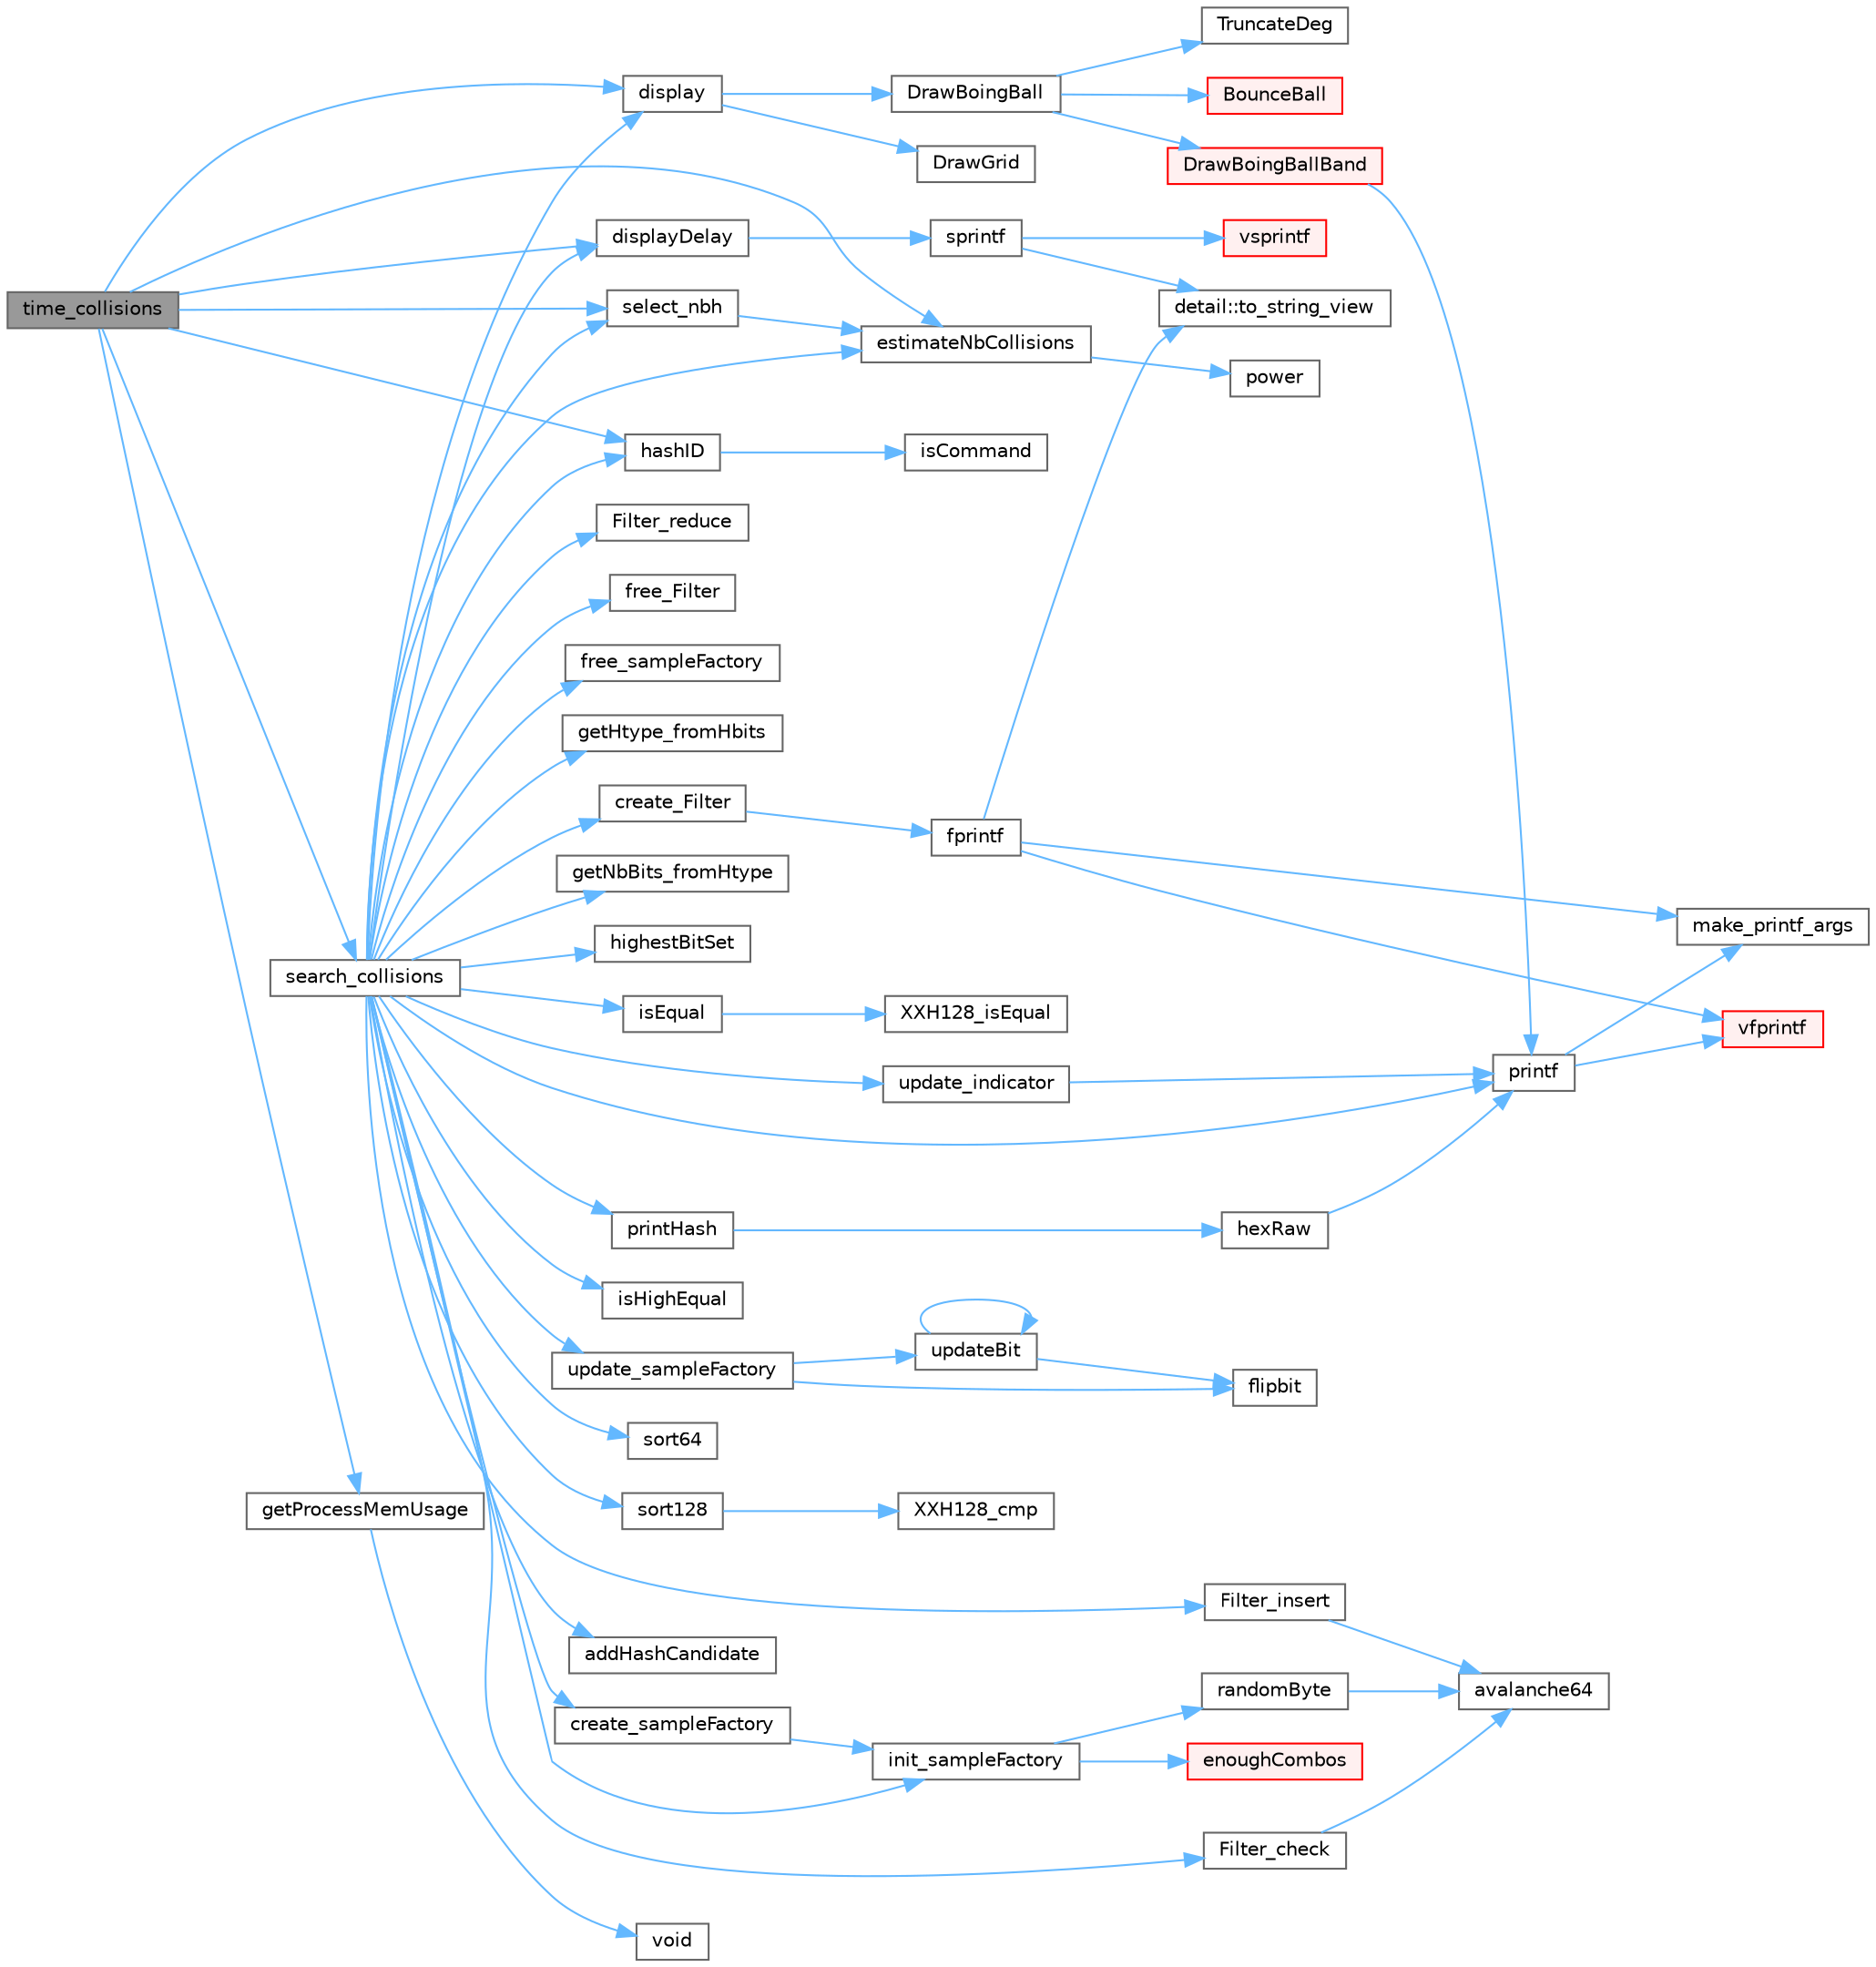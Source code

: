 digraph "time_collisions"
{
 // LATEX_PDF_SIZE
  bgcolor="transparent";
  edge [fontname=Helvetica,fontsize=10,labelfontname=Helvetica,labelfontsize=10];
  node [fontname=Helvetica,fontsize=10,shape=box,height=0.2,width=0.4];
  rankdir="LR";
  Node1 [id="Node000001",label="time_collisions",height=0.2,width=0.4,color="gray40", fillcolor="grey60", style="filled", fontcolor="black",tooltip=" "];
  Node1 -> Node2 [id="edge67_Node000001_Node000002",color="steelblue1",style="solid",tooltip=" "];
  Node2 [id="Node000002",label="display",height=0.2,width=0.4,color="grey40", fillcolor="white", style="filled",URL="$boing_8c.html#a4ea013001a5fb47853d0fab8f8de35cd",tooltip=" "];
  Node2 -> Node3 [id="edge68_Node000002_Node000003",color="steelblue1",style="solid",tooltip=" "];
  Node3 [id="Node000003",label="DrawBoingBall",height=0.2,width=0.4,color="grey40", fillcolor="white", style="filled",URL="$boing_8c.html#aaf4ab2b37a65ad090f79313713f18731",tooltip=" "];
  Node3 -> Node4 [id="edge69_Node000003_Node000004",color="steelblue1",style="solid",tooltip=" "];
  Node4 [id="Node000004",label="BounceBall",height=0.2,width=0.4,color="red", fillcolor="#FFF0F0", style="filled",URL="$boing_8c.html#a5a5cbb3e7786a248a2dcf02777a98df5",tooltip=" "];
  Node3 -> Node7 [id="edge70_Node000003_Node000007",color="steelblue1",style="solid",tooltip=" "];
  Node7 [id="Node000007",label="DrawBoingBallBand",height=0.2,width=0.4,color="red", fillcolor="#FFF0F0", style="filled",URL="$boing_8c.html#ad80d1d92135216bb8c1242fcce45545c",tooltip=" "];
  Node7 -> Node10 [id="edge71_Node000007_Node000010",color="steelblue1",style="solid",tooltip=" "];
  Node10 [id="Node000010",label="printf",height=0.2,width=0.4,color="grey40", fillcolor="white", style="filled",URL="$printf_8h.html#aee3ed3a831f25f07e7be3919fff2203a",tooltip=" "];
  Node10 -> Node11 [id="edge72_Node000010_Node000011",color="steelblue1",style="solid",tooltip=" "];
  Node11 [id="Node000011",label="make_printf_args",height=0.2,width=0.4,color="grey40", fillcolor="white", style="filled",URL="$printf_8h.html#a27dcc0efcda04388971dbea3c875f122",tooltip=" "];
  Node10 -> Node12 [id="edge73_Node000010_Node000012",color="steelblue1",style="solid",tooltip=" "];
  Node12 [id="Node000012",label="vfprintf",height=0.2,width=0.4,color="red", fillcolor="#FFF0F0", style="filled",URL="$printf_8h.html#abb30aad964fc771fb52cf3ad88649df2",tooltip=" "];
  Node3 -> Node42 [id="edge74_Node000003_Node000042",color="steelblue1",style="solid",tooltip=" "];
  Node42 [id="Node000042",label="TruncateDeg",height=0.2,width=0.4,color="grey40", fillcolor="white", style="filled",URL="$boing_8c.html#a080dc55aae439523561bda8b86575b7f",tooltip=" "];
  Node2 -> Node43 [id="edge75_Node000002_Node000043",color="steelblue1",style="solid",tooltip=" "];
  Node43 [id="Node000043",label="DrawGrid",height=0.2,width=0.4,color="grey40", fillcolor="white", style="filled",URL="$boing_8c.html#a8e38342e6a8bfcbc67503d2c6383d8e8",tooltip=" "];
  Node1 -> Node44 [id="edge76_Node000001_Node000044",color="steelblue1",style="solid",tooltip=" "];
  Node44 [id="Node000044",label="displayDelay",height=0.2,width=0.4,color="grey40", fillcolor="white", style="filled",URL="$xx_hash_2tests_2collisions_2main_8c.html#a8c2c8a013268b707a842caf85a57d735",tooltip=" "];
  Node44 -> Node45 [id="edge77_Node000044_Node000045",color="steelblue1",style="solid",tooltip=" "];
  Node45 [id="Node000045",label="sprintf",height=0.2,width=0.4,color="grey40", fillcolor="white", style="filled",URL="$printf_8h.html#aa7d2e7e454d3fe606a71504a119dc894",tooltip=" "];
  Node45 -> Node46 [id="edge78_Node000045_Node000046",color="steelblue1",style="solid",tooltip=" "];
  Node46 [id="Node000046",label="detail::to_string_view",height=0.2,width=0.4,color="grey40", fillcolor="white", style="filled",URL="$namespacedetail.html#abeae79fa3e1eded2d8fbd56cc9f0960e",tooltip=" "];
  Node45 -> Node47 [id="edge79_Node000045_Node000047",color="steelblue1",style="solid",tooltip=" "];
  Node47 [id="Node000047",label="vsprintf",height=0.2,width=0.4,color="red", fillcolor="#FFF0F0", style="filled",URL="$printf_8h.html#a5e1075a6c1fce5050424f97a2fac648f",tooltip=" "];
  Node1 -> Node48 [id="edge80_Node000001_Node000048",color="steelblue1",style="solid",tooltip=" "];
  Node48 [id="Node000048",label="estimateNbCollisions",height=0.2,width=0.4,color="grey40", fillcolor="white", style="filled",URL="$xx_hash_2tests_2collisions_2main_8c.html#aa9648d16b2cb48c465ca13ca82af3bb7",tooltip=" "];
  Node48 -> Node49 [id="edge81_Node000048_Node000049",color="steelblue1",style="solid",tooltip=" "];
  Node49 [id="Node000049",label="power",height=0.2,width=0.4,color="grey40", fillcolor="white", style="filled",URL="$xx_hash_2tests_2collisions_2main_8c.html#a8c8fc0b853403926062eb6acd951139e",tooltip=" "];
  Node1 -> Node50 [id="edge82_Node000001_Node000050",color="steelblue1",style="solid",tooltip=" "];
  Node50 [id="Node000050",label="getProcessMemUsage",height=0.2,width=0.4,color="grey40", fillcolor="white", style="filled",URL="$xx_hash_2tests_2collisions_2main_8c.html#a36756af58b018165d27d8256e67086fe",tooltip=" "];
  Node50 -> Node51 [id="edge83_Node000050_Node000051",color="steelblue1",style="solid",tooltip=" "];
  Node51 [id="Node000051",label="void",height=0.2,width=0.4,color="grey40", fillcolor="white", style="filled",URL="$mimalloc_8h.html#a9d6d8aef94ac19034a5f163606f84830",tooltip=" "];
  Node1 -> Node52 [id="edge84_Node000001_Node000052",color="steelblue1",style="solid",tooltip=" "];
  Node52 [id="Node000052",label="hashID",height=0.2,width=0.4,color="grey40", fillcolor="white", style="filled",URL="$xx_hash_2tests_2bench_2main_8c.html#a758ea01f6a925ed3f61f1393e9e09e0a",tooltip=" "];
  Node52 -> Node53 [id="edge85_Node000052_Node000053",color="steelblue1",style="solid",tooltip=" "];
  Node53 [id="Node000053",label="isCommand",height=0.2,width=0.4,color="grey40", fillcolor="white", style="filled",URL="$xx_hash_2tests_2bench_2main_8c.html#a70a404803770a1dd89d46052ccf0171d",tooltip=" "];
  Node1 -> Node54 [id="edge86_Node000001_Node000054",color="steelblue1",style="solid",tooltip=" "];
  Node54 [id="Node000054",label="search_collisions",height=0.2,width=0.4,color="grey40", fillcolor="white", style="filled",URL="$xx_hash_2tests_2collisions_2main_8c.html#a5eaa188ad9b37ee63bb7254e4c67dd57",tooltip=" "];
  Node54 -> Node55 [id="edge87_Node000054_Node000055",color="steelblue1",style="solid",tooltip=" "];
  Node55 [id="Node000055",label="addHashCandidate",height=0.2,width=0.4,color="grey40", fillcolor="white", style="filled",URL="$xx_hash_2tests_2collisions_2main_8c.html#a9869202a00afb72bf649760ae54ed269",tooltip=" "];
  Node54 -> Node56 [id="edge88_Node000054_Node000056",color="steelblue1",style="solid",tooltip=" "];
  Node56 [id="Node000056",label="create_Filter",height=0.2,width=0.4,color="grey40", fillcolor="white", style="filled",URL="$xx_hash_2tests_2collisions_2main_8c.html#a5f42c1ef7007fd03101a5c47ad763199",tooltip=" "];
  Node56 -> Node57 [id="edge89_Node000056_Node000057",color="steelblue1",style="solid",tooltip=" "];
  Node57 [id="Node000057",label="fprintf",height=0.2,width=0.4,color="grey40", fillcolor="white", style="filled",URL="$printf_8h.html#a9f315126362cae9675de1642105e631e",tooltip=" "];
  Node57 -> Node11 [id="edge90_Node000057_Node000011",color="steelblue1",style="solid",tooltip=" "];
  Node57 -> Node46 [id="edge91_Node000057_Node000046",color="steelblue1",style="solid",tooltip=" "];
  Node57 -> Node12 [id="edge92_Node000057_Node000012",color="steelblue1",style="solid",tooltip=" "];
  Node54 -> Node58 [id="edge93_Node000054_Node000058",color="steelblue1",style="solid",tooltip=" "];
  Node58 [id="Node000058",label="create_sampleFactory",height=0.2,width=0.4,color="grey40", fillcolor="white", style="filled",URL="$xx_hash_2tests_2collisions_2main_8c.html#aa7b6214b034f81a652934896b71cdde0",tooltip=" "];
  Node58 -> Node59 [id="edge94_Node000058_Node000059",color="steelblue1",style="solid",tooltip=" "];
  Node59 [id="Node000059",label="init_sampleFactory",height=0.2,width=0.4,color="grey40", fillcolor="white", style="filled",URL="$xx_hash_2tests_2collisions_2main_8c.html#a9ef3cf0cc9ae2f3be48c99ad81364b91",tooltip=" "];
  Node59 -> Node60 [id="edge95_Node000059_Node000060",color="steelblue1",style="solid",tooltip=" "];
  Node60 [id="Node000060",label="enoughCombos",height=0.2,width=0.4,color="red", fillcolor="#FFF0F0", style="filled",URL="$xx_hash_2tests_2collisions_2main_8c.html#af8efd0bd35701ed8eabed71e64fd8a7d",tooltip=" "];
  Node59 -> Node62 [id="edge96_Node000059_Node000062",color="steelblue1",style="solid",tooltip=" "];
  Node62 [id="Node000062",label="randomByte",height=0.2,width=0.4,color="grey40", fillcolor="white", style="filled",URL="$xx_hash_2tests_2collisions_2main_8c.html#a2a77931f4cc60d4fc67eea0d353e9dba",tooltip=" "];
  Node62 -> Node63 [id="edge97_Node000062_Node000063",color="steelblue1",style="solid",tooltip=" "];
  Node63 [id="Node000063",label="avalanche64",height=0.2,width=0.4,color="grey40", fillcolor="white", style="filled",URL="$xx_hash_2tests_2collisions_2main_8c.html#ab628323ee13682d8e666ac0fd924a935",tooltip=" "];
  Node54 -> Node2 [id="edge98_Node000054_Node000002",color="steelblue1",style="solid",tooltip=" "];
  Node54 -> Node44 [id="edge99_Node000054_Node000044",color="steelblue1",style="solid",tooltip=" "];
  Node54 -> Node48 [id="edge100_Node000054_Node000048",color="steelblue1",style="solid",tooltip=" "];
  Node54 -> Node64 [id="edge101_Node000054_Node000064",color="steelblue1",style="solid",tooltip=" "];
  Node64 [id="Node000064",label="Filter_check",height=0.2,width=0.4,color="grey40", fillcolor="white", style="filled",URL="$xx_hash_2tests_2collisions_2main_8c.html#aaeff9ee8a4e7d4d769a9faf5ebe7b0c0",tooltip=" "];
  Node64 -> Node63 [id="edge102_Node000064_Node000063",color="steelblue1",style="solid",tooltip=" "];
  Node54 -> Node65 [id="edge103_Node000054_Node000065",color="steelblue1",style="solid",tooltip=" "];
  Node65 [id="Node000065",label="Filter_insert",height=0.2,width=0.4,color="grey40", fillcolor="white", style="filled",URL="$xx_hash_2tests_2collisions_2main_8c.html#a68e4db40507504c4e11e6e189fc96ec3",tooltip=" "];
  Node65 -> Node63 [id="edge104_Node000065_Node000063",color="steelblue1",style="solid",tooltip=" "];
  Node54 -> Node66 [id="edge105_Node000054_Node000066",color="steelblue1",style="solid",tooltip=" "];
  Node66 [id="Node000066",label="Filter_reduce",height=0.2,width=0.4,color="grey40", fillcolor="white", style="filled",URL="$xx_hash_2tests_2collisions_2main_8c.html#aac0c8f9ee4a5163c8535ab1fea026af5",tooltip=" "];
  Node54 -> Node67 [id="edge106_Node000054_Node000067",color="steelblue1",style="solid",tooltip=" "];
  Node67 [id="Node000067",label="free_Filter",height=0.2,width=0.4,color="grey40", fillcolor="white", style="filled",URL="$xx_hash_2tests_2collisions_2main_8c.html#a2cb445ce42ab49c001117a1ff1fdb442",tooltip=" "];
  Node54 -> Node68 [id="edge107_Node000054_Node000068",color="steelblue1",style="solid",tooltip=" "];
  Node68 [id="Node000068",label="free_sampleFactory",height=0.2,width=0.4,color="grey40", fillcolor="white", style="filled",URL="$xx_hash_2tests_2collisions_2main_8c.html#a00c9f0ad081cb63f4116513c4c57ccf7",tooltip=" "];
  Node54 -> Node69 [id="edge108_Node000054_Node000069",color="steelblue1",style="solid",tooltip=" "];
  Node69 [id="Node000069",label="getHtype_fromHbits",height=0.2,width=0.4,color="grey40", fillcolor="white", style="filled",URL="$xx_hash_2tests_2collisions_2main_8c.html#a3a9bb7ff4f5060697744ca25ac5faa3d",tooltip=" "];
  Node54 -> Node70 [id="edge109_Node000054_Node000070",color="steelblue1",style="solid",tooltip=" "];
  Node70 [id="Node000070",label="getNbBits_fromHtype",height=0.2,width=0.4,color="grey40", fillcolor="white", style="filled",URL="$xx_hash_2tests_2collisions_2main_8c.html#afbd6639c985824526618983c16d9f4bd",tooltip=" "];
  Node54 -> Node52 [id="edge110_Node000054_Node000052",color="steelblue1",style="solid",tooltip=" "];
  Node54 -> Node71 [id="edge111_Node000054_Node000071",color="steelblue1",style="solid",tooltip=" "];
  Node71 [id="Node000071",label="highestBitSet",height=0.2,width=0.4,color="grey40", fillcolor="white", style="filled",URL="$xx_hash_2tests_2collisions_2main_8c.html#a66d0e681abd034156ac4e4cf570f5b4c",tooltip=" "];
  Node54 -> Node59 [id="edge112_Node000054_Node000059",color="steelblue1",style="solid",tooltip=" "];
  Node54 -> Node72 [id="edge113_Node000054_Node000072",color="steelblue1",style="solid",tooltip=" "];
  Node72 [id="Node000072",label="isEqual",height=0.2,width=0.4,color="grey40", fillcolor="white", style="filled",URL="$xx_hash_2tests_2collisions_2main_8c.html#ab9deb4a18b913cc017e25ed502d65f35",tooltip=" "];
  Node72 -> Node73 [id="edge114_Node000072_Node000073",color="steelblue1",style="solid",tooltip=" "];
  Node73 [id="Node000073",label="XXH128_isEqual",height=0.2,width=0.4,color="grey40", fillcolor="white", style="filled",URL="$group___x_x_h3__family.html#ga8a324d844a8c35437406ffe1288f892e",tooltip="Check equality of two XXH128_hash_t values"];
  Node54 -> Node74 [id="edge115_Node000054_Node000074",color="steelblue1",style="solid",tooltip=" "];
  Node74 [id="Node000074",label="isHighEqual",height=0.2,width=0.4,color="grey40", fillcolor="white", style="filled",URL="$xx_hash_2tests_2collisions_2main_8c.html#aa2c99a2f2018f2986984b0c90676599e",tooltip=" "];
  Node54 -> Node10 [id="edge116_Node000054_Node000010",color="steelblue1",style="solid",tooltip=" "];
  Node54 -> Node75 [id="edge117_Node000054_Node000075",color="steelblue1",style="solid",tooltip=" "];
  Node75 [id="Node000075",label="printHash",height=0.2,width=0.4,color="grey40", fillcolor="white", style="filled",URL="$xx_hash_2tests_2collisions_2main_8c.html#acd453fb0b0fb21cd58357764b90a252b",tooltip=" "];
  Node75 -> Node76 [id="edge118_Node000075_Node000076",color="steelblue1",style="solid",tooltip=" "];
  Node76 [id="Node000076",label="hexRaw",height=0.2,width=0.4,color="grey40", fillcolor="white", style="filled",URL="$xx_hash_2tests_2collisions_2main_8c.html#ada54715805e684e2b918600e1defbba5",tooltip=" "];
  Node76 -> Node10 [id="edge119_Node000076_Node000010",color="steelblue1",style="solid",tooltip=" "];
  Node54 -> Node77 [id="edge120_Node000054_Node000077",color="steelblue1",style="solid",tooltip=" "];
  Node77 [id="Node000077",label="select_nbh",height=0.2,width=0.4,color="grey40", fillcolor="white", style="filled",URL="$xx_hash_2tests_2collisions_2main_8c.html#a2237d3b7caaf82f67790dffcc6e312ae",tooltip=" "];
  Node77 -> Node48 [id="edge121_Node000077_Node000048",color="steelblue1",style="solid",tooltip=" "];
  Node54 -> Node78 [id="edge122_Node000054_Node000078",color="steelblue1",style="solid",tooltip=" "];
  Node78 [id="Node000078",label="sort128",height=0.2,width=0.4,color="grey40", fillcolor="white", style="filled",URL="$sort_8cc.html#a56ed540d44f5a0b22299bfd10f8fc3fc",tooltip=" "];
  Node78 -> Node79 [id="edge123_Node000078_Node000079",color="steelblue1",style="solid",tooltip=" "];
  Node79 [id="Node000079",label="XXH128_cmp",height=0.2,width=0.4,color="grey40", fillcolor="white", style="filled",URL="$group___x_x_h3__family.html#ga5bfeec191a3c45f1a7ffb9e61716234c",tooltip="Compares two XXH128_hash_t"];
  Node54 -> Node80 [id="edge124_Node000054_Node000080",color="steelblue1",style="solid",tooltip=" "];
  Node80 [id="Node000080",label="sort64",height=0.2,width=0.4,color="grey40", fillcolor="white", style="filled",URL="$sort_8cc.html#a6b43d4427596d60c33ea495217610e8b",tooltip=" "];
  Node54 -> Node81 [id="edge125_Node000054_Node000081",color="steelblue1",style="solid",tooltip=" "];
  Node81 [id="Node000081",label="update_indicator",height=0.2,width=0.4,color="grey40", fillcolor="white", style="filled",URL="$xx_hash_2tests_2collisions_2main_8c.html#a899758a3f0c50be6e1fdfffc5ad47e0f",tooltip=" "];
  Node81 -> Node10 [id="edge126_Node000081_Node000010",color="steelblue1",style="solid",tooltip=" "];
  Node54 -> Node82 [id="edge127_Node000054_Node000082",color="steelblue1",style="solid",tooltip=" "];
  Node82 [id="Node000082",label="update_sampleFactory",height=0.2,width=0.4,color="grey40", fillcolor="white", style="filled",URL="$xx_hash_2tests_2collisions_2main_8c.html#ae8a09f35098f1960bd1d9ad357113476",tooltip=" "];
  Node82 -> Node83 [id="edge128_Node000082_Node000083",color="steelblue1",style="solid",tooltip=" "];
  Node83 [id="Node000083",label="flipbit",height=0.2,width=0.4,color="grey40", fillcolor="white", style="filled",URL="$xx_hash_2tests_2collisions_2main_8c.html#a772c9667fb0c61511695fb98de42aa05",tooltip=" "];
  Node82 -> Node84 [id="edge129_Node000082_Node000084",color="steelblue1",style="solid",tooltip=" "];
  Node84 [id="Node000084",label="updateBit",height=0.2,width=0.4,color="grey40", fillcolor="white", style="filled",URL="$xx_hash_2tests_2collisions_2main_8c.html#a6404c199633ab0f943819c94f42c39d9",tooltip=" "];
  Node84 -> Node83 [id="edge130_Node000084_Node000083",color="steelblue1",style="solid",tooltip=" "];
  Node84 -> Node84 [id="edge131_Node000084_Node000084",color="steelblue1",style="solid",tooltip=" "];
  Node1 -> Node77 [id="edge132_Node000001_Node000077",color="steelblue1",style="solid",tooltip=" "];
}
